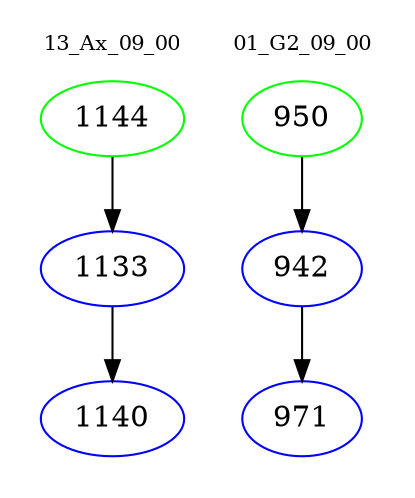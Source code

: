 digraph{
subgraph cluster_0 {
color = white
label = "13_Ax_09_00";
fontsize=10;
T0_1144 [label="1144", color="green"]
T0_1144 -> T0_1133 [color="black"]
T0_1133 [label="1133", color="blue"]
T0_1133 -> T0_1140 [color="black"]
T0_1140 [label="1140", color="blue"]
}
subgraph cluster_1 {
color = white
label = "01_G2_09_00";
fontsize=10;
T1_950 [label="950", color="green"]
T1_950 -> T1_942 [color="black"]
T1_942 [label="942", color="blue"]
T1_942 -> T1_971 [color="black"]
T1_971 [label="971", color="blue"]
}
}
